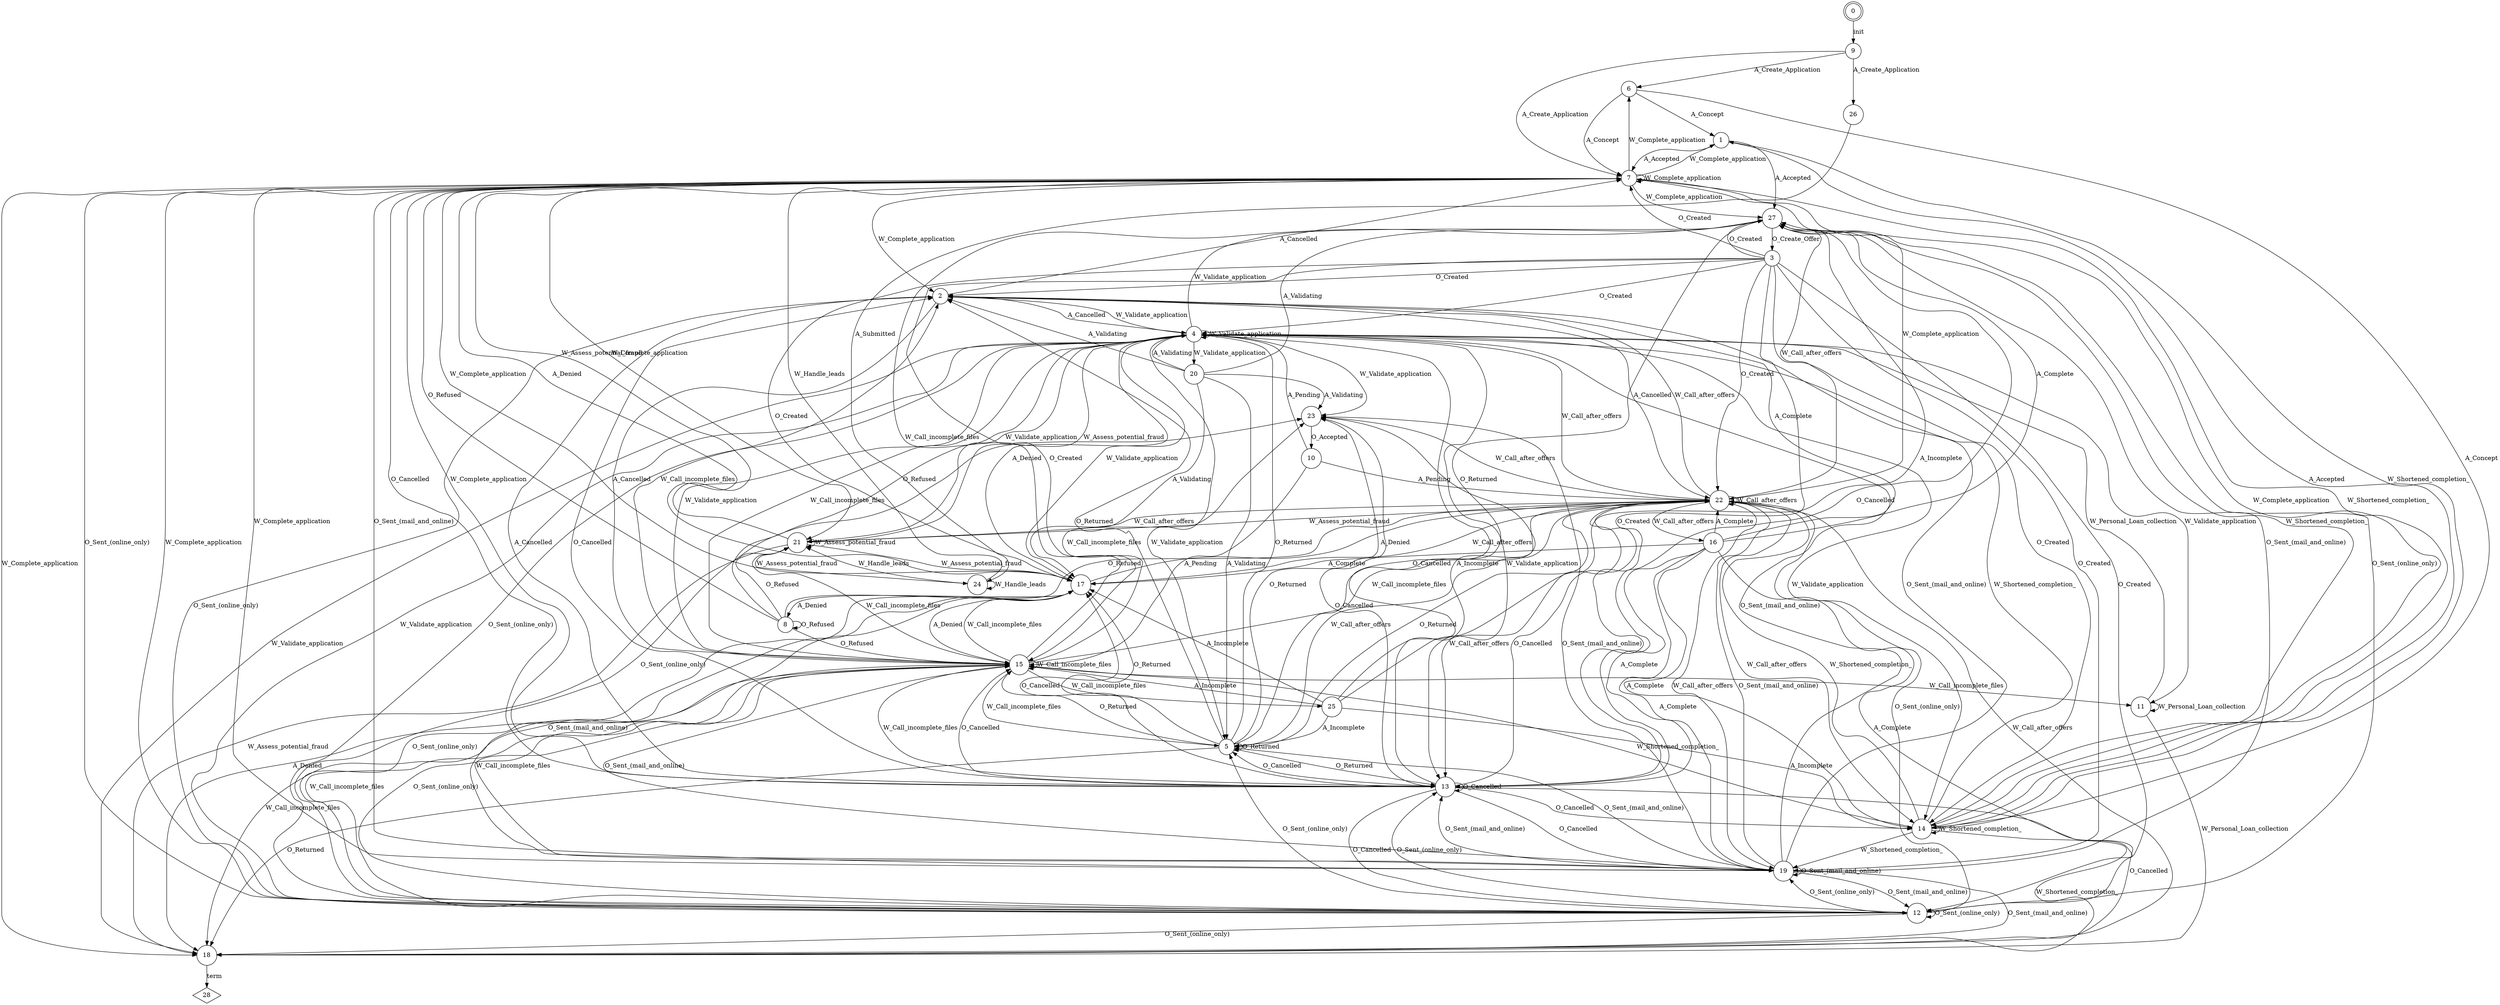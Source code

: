 digraph  {
0 [shape=doublecircle];
1 [shape=circle];
2 [shape=circle];
3 [shape=circle];
4 [shape=circle];
5 [shape=circle];
6 [shape=circle];
7 [shape=circle];
8 [shape=circle];
9 [shape=circle];
10 [shape=circle];
11 [shape=circle];
12 [shape=circle];
13 [shape=circle];
14 [shape=circle];
15 [shape=circle];
16 [shape=circle];
17 [shape=circle];
18 [shape=circle];
19 [shape=circle];
20 [shape=circle];
21 [shape=circle];
22 [shape=circle];
23 [shape=circle];
24 [shape=circle];
25 [shape=circle];
26 [shape=circle];
27 [shape=circle];
28 [shape=diamond];
0 -> 9  [label=init, weight=31509];
1 -> 14  [label=A_Accepted, weight=5];
1 -> 7  [label=A_Accepted, weight=1538];
1 -> 27  [label=A_Accepted, weight=29966];
2 -> 4  [label=A_Cancelled, weight=3];
2 -> 22  [label=A_Cancelled, weight=103];
2 -> 13  [label=A_Cancelled, weight=10270];
2 -> 7  [label=A_Cancelled, weight=14];
2 -> 15  [label=A_Cancelled, weight=41];
3 -> 4  [label=O_Created, weight=9];
3 -> 12  [label=O_Created, weight=1895];
3 -> 2  [label=O_Created, weight=79];
3 -> 22  [label=O_Created, weight=46];
3 -> 13  [label=O_Created, weight=704];
3 -> 14  [label=O_Created, weight=3];
3 -> 7  [label=O_Created, weight=722];
3 -> 15  [label=O_Created, weight=28];
3 -> 27  [label=O_Created, weight=3887];
3 -> 17  [label=O_Created, weight=18];
3 -> 19  [label=O_Created, weight=35604];
4 -> 20  [label=W_Validate_application, weight=38816];
4 -> 4  [label=W_Validate_application, weight=115590];
4 -> 5  [label=W_Validate_application, weight=923];
4 -> 12  [label=W_Validate_application, weight=1];
4 -> 17  [label=W_Validate_application, weight=3254];
4 -> 21  [label=W_Validate_application, weight=248];
4 -> 13  [label=W_Validate_application, weight=3026];
4 -> 14  [label=W_Validate_application, weight=2];
4 -> 23  [label=W_Validate_application, weight=11738];
4 -> 15  [label=W_Validate_application, weight=23052];
4 -> 11  [label=W_Validate_application, weight=2];
4 -> 27  [label=W_Validate_application, weight=104];
4 -> 18  [label=W_Validate_application, weight=12662];
4 -> 2  [label=W_Validate_application, weight=78];
5 -> 4  [label=O_Returned, weight=21235];
5 -> 5  [label=O_Returned, weight=16];
5 -> 22  [label=O_Returned, weight=1];
5 -> 13  [label=O_Returned, weight=2];
5 -> 23  [label=O_Returned, weight=483];
5 -> 15  [label=O_Returned, weight=1536];
5 -> 27  [label=O_Returned, weight=2];
5 -> 18  [label=O_Returned, weight=1];
5 -> 17  [label=O_Returned, weight=25];
5 -> 2  [label=O_Returned, weight=4];
6 -> 14  [label=A_Concept, weight=14];
6 -> 7  [label=A_Concept, weight=22264];
6 -> 1  [label=A_Concept, weight=9231];
7 -> 2  [label=W_Complete_application, weight=40];
7 -> 12  [label=W_Complete_application, weight=16];
7 -> 22  [label=W_Complete_application, weight=31362];
7 -> 13  [label=W_Complete_application, weight=56];
7 -> 6  [label=W_Complete_application, weight=28120];
7 -> 7  [label=W_Complete_application, weight=64695];
7 -> 14  [label=W_Complete_application, weight=25];
7 -> 21  [label=W_Complete_application, weight=13];
7 -> 1  [label=W_Complete_application, weight=22249];
7 -> 27  [label=W_Complete_application, weight=1575];
7 -> 18  [label=W_Complete_application, weight=144];
7 -> 17  [label=W_Complete_application, weight=9];
7 -> 19  [label=W_Complete_application, weight=596];
8 -> 4  [label=O_Refused, weight=3289];
8 -> 21  [label=O_Refused, weight=102];
8 -> 22  [label=O_Refused, weight=109];
8 -> 7  [label=O_Refused, weight=25];
8 -> 8  [label=O_Refused, weight=975];
8 -> 15  [label=O_Refused, weight=195];
9 -> 6  [label=A_Create_Application, weight=3389];
9 -> 7  [label=A_Create_Application, weight=7697];
9 -> 26  [label=A_Create_Application, weight=20423];
10 -> 15  [label=A_Pending, weight=4935];
10 -> 4  [label=A_Pending, weight=12291];
10 -> 22  [label=A_Pending, weight=2];
11 -> 18  [label=W_Personal_Loan_collection, weight=2];
11 -> 11  [label=W_Personal_Loan_collection, weight=19];
11 -> 4  [label=W_Personal_Loan_collection, weight=1];
12 -> 5  [label="O_Sent_(online_only)", weight=122];
12 -> 4  [label="O_Sent_(online_only)", weight=28];
12 -> 12  [label="O_Sent_(online_only)", weight=85];
12 -> 17  [label="O_Sent_(online_only)", weight=1];
12 -> 22  [label="O_Sent_(online_only)", weight=300];
12 -> 13  [label="O_Sent_(online_only)", weight=27];
12 -> 7  [label="O_Sent_(online_only)", weight=450];
12 -> 23  [label="O_Sent_(online_only)", weight=3];
12 -> 19  [label="O_Sent_(online_only)", weight=1];
12 -> 15  [label="O_Sent_(online_only)", weight=868];
12 -> 27  [label="O_Sent_(online_only)", weight=88];
12 -> 18  [label="O_Sent_(online_only)", weight=8];
12 -> 2  [label="O_Sent_(online_only)", weight=45];
13 -> 4  [label=O_Cancelled, weight=101];
13 -> 5  [label=O_Cancelled, weight=3];
13 -> 2  [label=O_Cancelled, weight=166];
13 -> 17  [label=O_Cancelled, weight=29];
13 -> 22  [label=O_Cancelled, weight=9659];
13 -> 13  [label=O_Cancelled, weight=4426];
13 -> 12  [label=O_Cancelled, weight=11];
13 -> 7  [label=O_Cancelled, weight=125];
13 -> 14  [label=O_Cancelled, weight=1];
13 -> 23  [label=O_Cancelled, weight=1];
13 -> 15  [label=O_Cancelled, weight=920];
13 -> 27  [label=O_Cancelled, weight=688];
13 -> 18  [label=O_Cancelled, weight=4436];
13 -> 19  [label=O_Cancelled, weight=332];
14 -> 4  [label=W_Shortened_completion_, weight=2];
14 -> 22  [label=W_Shortened_completion_, weight=68];
14 -> 14  [label=W_Shortened_completion_, weight=116];
14 -> 7  [label=W_Shortened_completion_, weight=12];
14 -> 1  [label=W_Shortened_completion_, weight=29];
14 -> 15  [label=W_Shortened_completion_, weight=1];
14 -> 27  [label=W_Shortened_completion_, weight=3];
14 -> 18  [label=W_Shortened_completion_, weight=5];
14 -> 19  [label=W_Shortened_completion_, weight=2];
15 -> 4  [label=W_Call_incomplete_files, weight=16929];
15 -> 5  [label=W_Call_incomplete_files, weight=721];
15 -> 12  [label=W_Call_incomplete_files, weight=15];
15 -> 17  [label=W_Call_incomplete_files, weight=186];
15 -> 21  [label=W_Call_incomplete_files, weight=13];
15 -> 13  [label=W_Call_incomplete_files, weight=1529];
15 -> 22  [label=W_Call_incomplete_files, weight=5];
15 -> 23  [label=W_Call_incomplete_files, weight=4783];
15 -> 19  [label=W_Call_incomplete_files, weight=8];
15 -> 15  [label=W_Call_incomplete_files, weight=113918];
15 -> 25  [label=W_Call_incomplete_files, weight=23055];
15 -> 11  [label=W_Call_incomplete_files, weight=1];
15 -> 27  [label=W_Call_incomplete_files, weight=1819];
15 -> 18  [label=W_Call_incomplete_files, weight=4676];
15 -> 2  [label=W_Call_incomplete_files, weight=871];
16 -> 12  [label=A_Complete, weight=2];
16 -> 22  [label=A_Complete, weight=30396];
16 -> 13  [label=A_Complete, weight=287];
16 -> 14  [label=A_Complete, weight=45];
16 -> 19  [label=A_Complete, weight=39];
16 -> 27  [label=A_Complete, weight=521];
16 -> 17  [label=A_Complete, weight=15];
16 -> 2  [label=A_Complete, weight=57];
17 -> 4  [label=A_Denied, weight=2];
17 -> 22  [label=A_Denied, weight=9];
17 -> 7  [label=A_Denied, weight=11];
17 -> 8  [label=A_Denied, weight=3720];
17 -> 15  [label=A_Denied, weight=10];
17 -> 18  [label=A_Denied, weight=1];
18 -> 28  [label=term, weight=31509];
19 -> 5  [label="O_Sent_(mail_and_online)", weight=100];
19 -> 4  [label="O_Sent_(mail_and_online)", weight=45];
19 -> 2  [label="O_Sent_(mail_and_online)", weight=546];
19 -> 12  [label="O_Sent_(mail_and_online)", weight=1];
19 -> 22  [label="O_Sent_(mail_and_online)", weight=3451];
19 -> 13  [label="O_Sent_(mail_and_online)", weight=363];
19 -> 7  [label="O_Sent_(mail_and_online)", weight=30912];
19 -> 23  [label="O_Sent_(mail_and_online)", weight=1];
19 -> 15  [label="O_Sent_(mail_and_online)", weight=748];
19 -> 27  [label="O_Sent_(mail_and_online)", weight=406];
19 -> 18  [label="O_Sent_(mail_and_online)", weight=15];
19 -> 17  [label="O_Sent_(mail_and_online)", weight=8];
19 -> 19  [label="O_Sent_(mail_and_online)", weight=3111];
20 -> 5  [label=A_Validating, weight=20673];
20 -> 4  [label=A_Validating, weight=17925];
20 -> 23  [label=A_Validating, weight=198];
20 -> 27  [label=A_Validating, weight=2];
20 -> 17  [label=A_Validating, weight=12];
20 -> 2  [label=A_Validating, weight=6];
21 -> 4  [label=W_Assess_potential_fraud, weight=166];
21 -> 21  [label=W_Assess_potential_fraud, weight=2866];
21 -> 22  [label=W_Assess_potential_fraud, weight=12];
21 -> 17  [label=W_Assess_potential_fraud, weight=102];
21 -> 7  [label=W_Assess_potential_fraud, weight=12];
21 -> 24  [label=W_Assess_potential_fraud, weight=22];
21 -> 18  [label=W_Assess_potential_fraud, weight=102];
22 -> 4  [label=W_Call_after_offers, weight=21880];
22 -> 5  [label=W_Call_after_offers, weight=1];
22 -> 17  [label=W_Call_after_offers, weight=85];
22 -> 22  [label=W_Call_after_offers, weight=115569];
22 -> 13  [label=W_Call_after_offers, weight=208];
22 -> 14  [label=W_Call_after_offers, weight=26];
22 -> 21  [label=W_Call_after_offers, weight=18];
22 -> 23  [label=W_Call_after_offers, weight=2];
22 -> 19  [label=W_Call_after_offers, weight=14];
22 -> 27  [label=W_Call_after_offers, weight=3931];
22 -> 16  [label=W_Call_after_offers, weight=31362];
22 -> 18  [label=W_Call_after_offers, weight=9457];
22 -> 2  [label=W_Call_after_offers, weight=8539];
23 -> 10  [label=O_Accepted, weight=17228];
24 -> 7  [label=W_Handle_leads, weight=20423];
24 -> 24  [label=W_Handle_leads, weight=26819];
24 -> 21  [label=W_Handle_leads, weight=22];
25 -> 5  [label=A_Incomplete, weight=746];
25 -> 14  [label=A_Incomplete, weight=1];
25 -> 23  [label=A_Incomplete, weight=19];
25 -> 15  [label=A_Incomplete, weight=22277];
25 -> 27  [label=A_Incomplete, weight=3];
25 -> 17  [label=A_Incomplete, weight=9];
26 -> 24  [label=A_Submitted, weight=20423];
27 -> 3  [label=O_Create_Offer, weight=42995];
}
